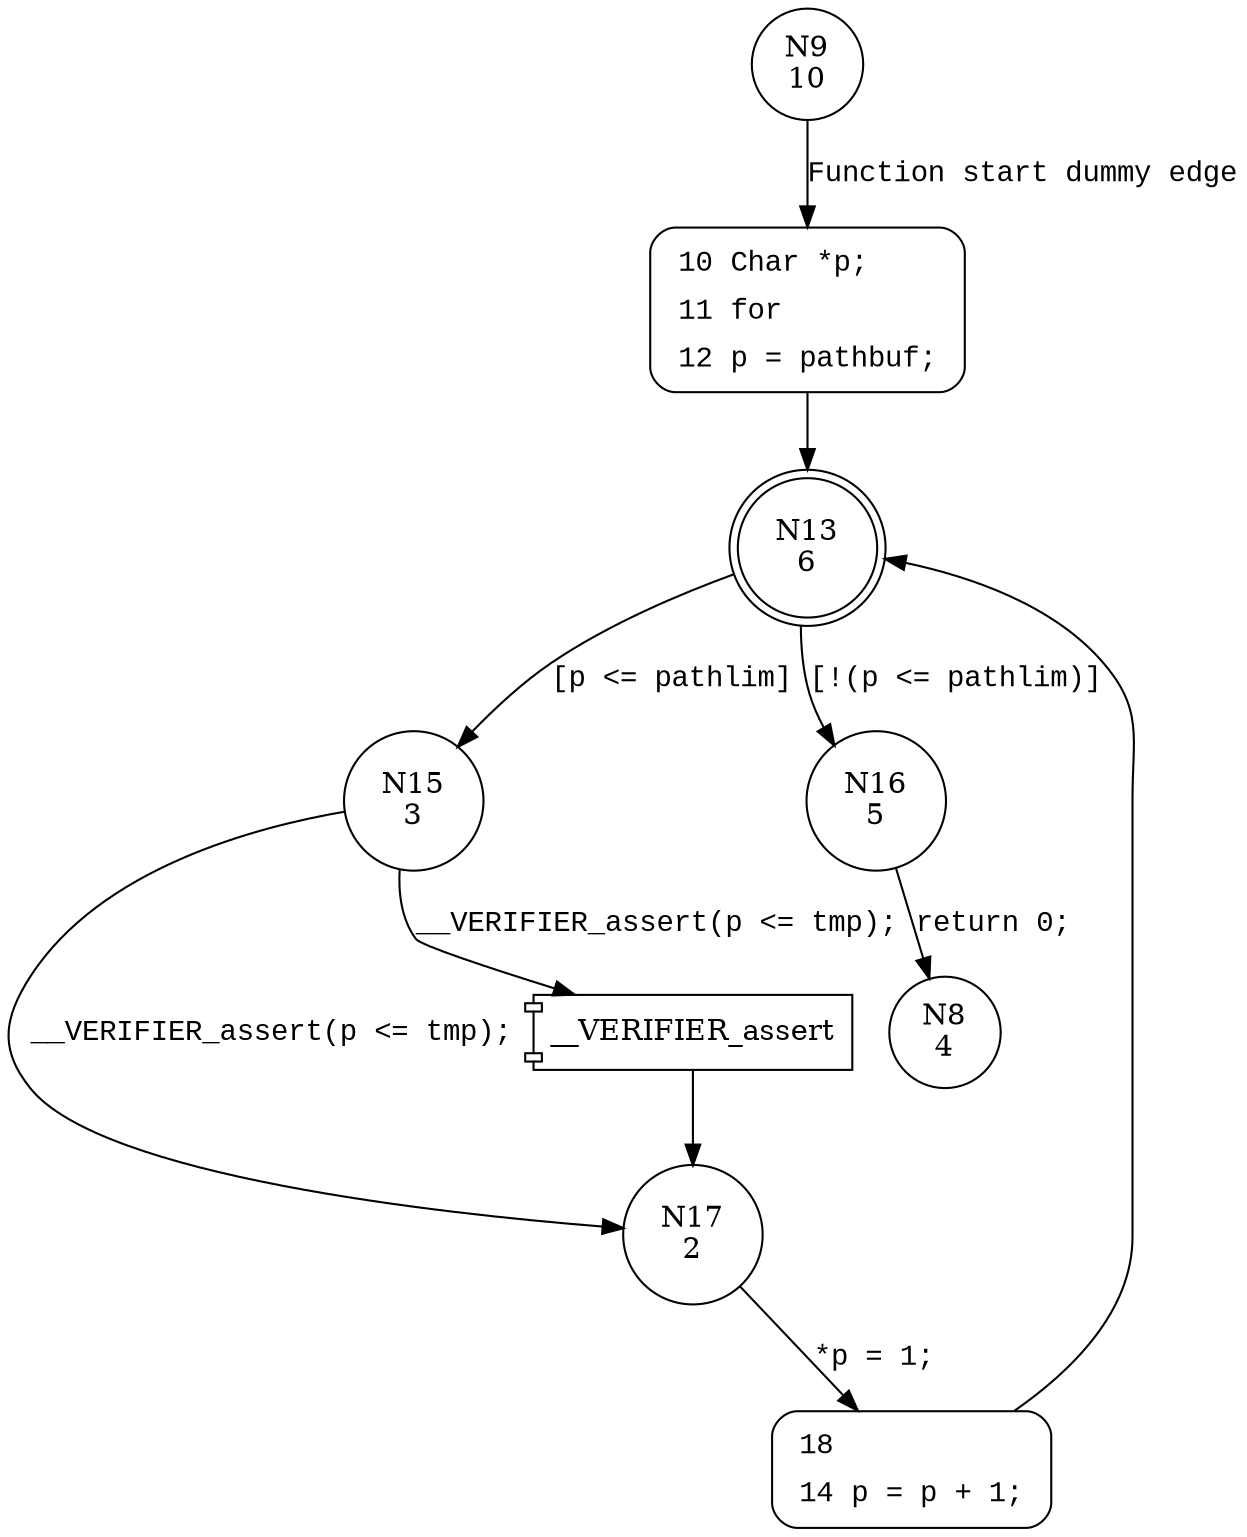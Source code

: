 digraph glob2 {
9 [shape="circle" label="N9\n10"]
10 [shape="circle" label="N10\n9"]
13 [shape="doublecircle" label="N13\n6"]
15 [shape="circle" label="N15\n3"]
16 [shape="circle" label="N16\n5"]
17 [shape="circle" label="N17\n2"]
18 [shape="circle" label="N18\n1"]
8 [shape="circle" label="N8\n4"]
10 [style="filled,bold" penwidth="1" fillcolor="white" fontname="Courier New" shape="Mrecord" label=<<table border="0" cellborder="0" cellpadding="3" bgcolor="white"><tr><td align="right">10</td><td align="left">Char *p;</td></tr><tr><td align="right">11</td><td align="left">for</td></tr><tr><td align="right">12</td><td align="left">p = pathbuf;</td></tr></table>>]
10 -> 13[label=""]
18 [style="filled,bold" penwidth="1" fillcolor="white" fontname="Courier New" shape="Mrecord" label=<<table border="0" cellborder="0" cellpadding="3" bgcolor="white"><tr><td align="right">18</td><td align="left"></td></tr><tr><td align="right">14</td><td align="left">p = p + 1;</td></tr></table>>]
18 -> 13[label=""]
9 -> 10 [label="Function start dummy edge" fontname="Courier New"]
13 -> 15 [label="[p <= pathlim]" fontname="Courier New"]
13 -> 16 [label="[!(p <= pathlim)]" fontname="Courier New"]
100001 [shape="component" label="__VERIFIER_assert"]
15 -> 100001 [label="__VERIFIER_assert(p <= tmp);" fontname="Courier New"]
100001 -> 17 [label="" fontname="Courier New"]
15 -> 17 [label="__VERIFIER_assert(p <= tmp);" fontname="Courier New"]
17 -> 18 [label="*p = 1;" fontname="Courier New"]
16 -> 8 [label="return 0;" fontname="Courier New"]
}